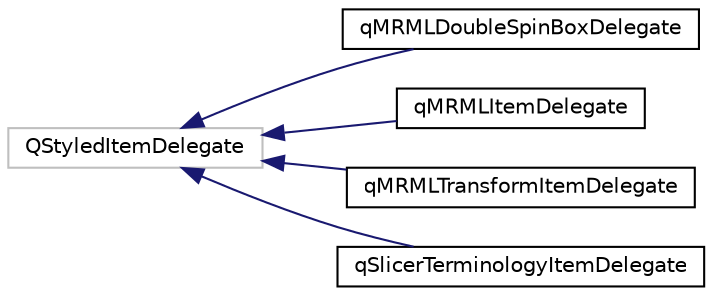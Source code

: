 digraph "Graphical Class Hierarchy"
{
  bgcolor="transparent";
  edge [fontname="Helvetica",fontsize="10",labelfontname="Helvetica",labelfontsize="10"];
  node [fontname="Helvetica",fontsize="10",shape=record];
  rankdir="LR";
  Node515 [label="QStyledItemDelegate",height=0.2,width=0.4,color="grey75"];
  Node515 -> Node0 [dir="back",color="midnightblue",fontsize="10",style="solid",fontname="Helvetica"];
  Node0 [label="qMRMLDoubleSpinBoxDelegate",height=0.2,width=0.4,color="black",URL="$classqMRMLDoubleSpinBoxDelegate.html"];
  Node515 -> Node517 [dir="back",color="midnightblue",fontsize="10",style="solid",fontname="Helvetica"];
  Node517 [label="qMRMLItemDelegate",height=0.2,width=0.4,color="black",URL="$classqMRMLItemDelegate.html",tooltip="Item Delegate for MRML properties Use custom widgets for properties such as colors, opacities... If an index has Qt::DecorationRole set to a QColor, its editor will then be a ctkColorPickerButton linked to a color picker dialog on click If an index has a Qt::EditRole set to a QString that exactly is on the form X.YY where X is 0 or 1 and Y is a digit (0 to 9), then the editor will be a ctkDoubleSpinBox with a slider popping up on mouse hover. "];
  Node515 -> Node518 [dir="back",color="midnightblue",fontsize="10",style="solid",fontname="Helvetica"];
  Node518 [label="qMRMLTransformItemDelegate",height=0.2,width=0.4,color="black",URL="$classqMRMLTransformItemDelegate.html",tooltip="Item Delegate for MRML parent transform property. "];
  Node515 -> Node519 [dir="back",color="midnightblue",fontsize="10",style="solid",fontname="Helvetica"];
  Node519 [label="qSlicerTerminologyItemDelegate",height=0.2,width=0.4,color="black",URL="$classqSlicerTerminologyItemDelegate.html"];
}
